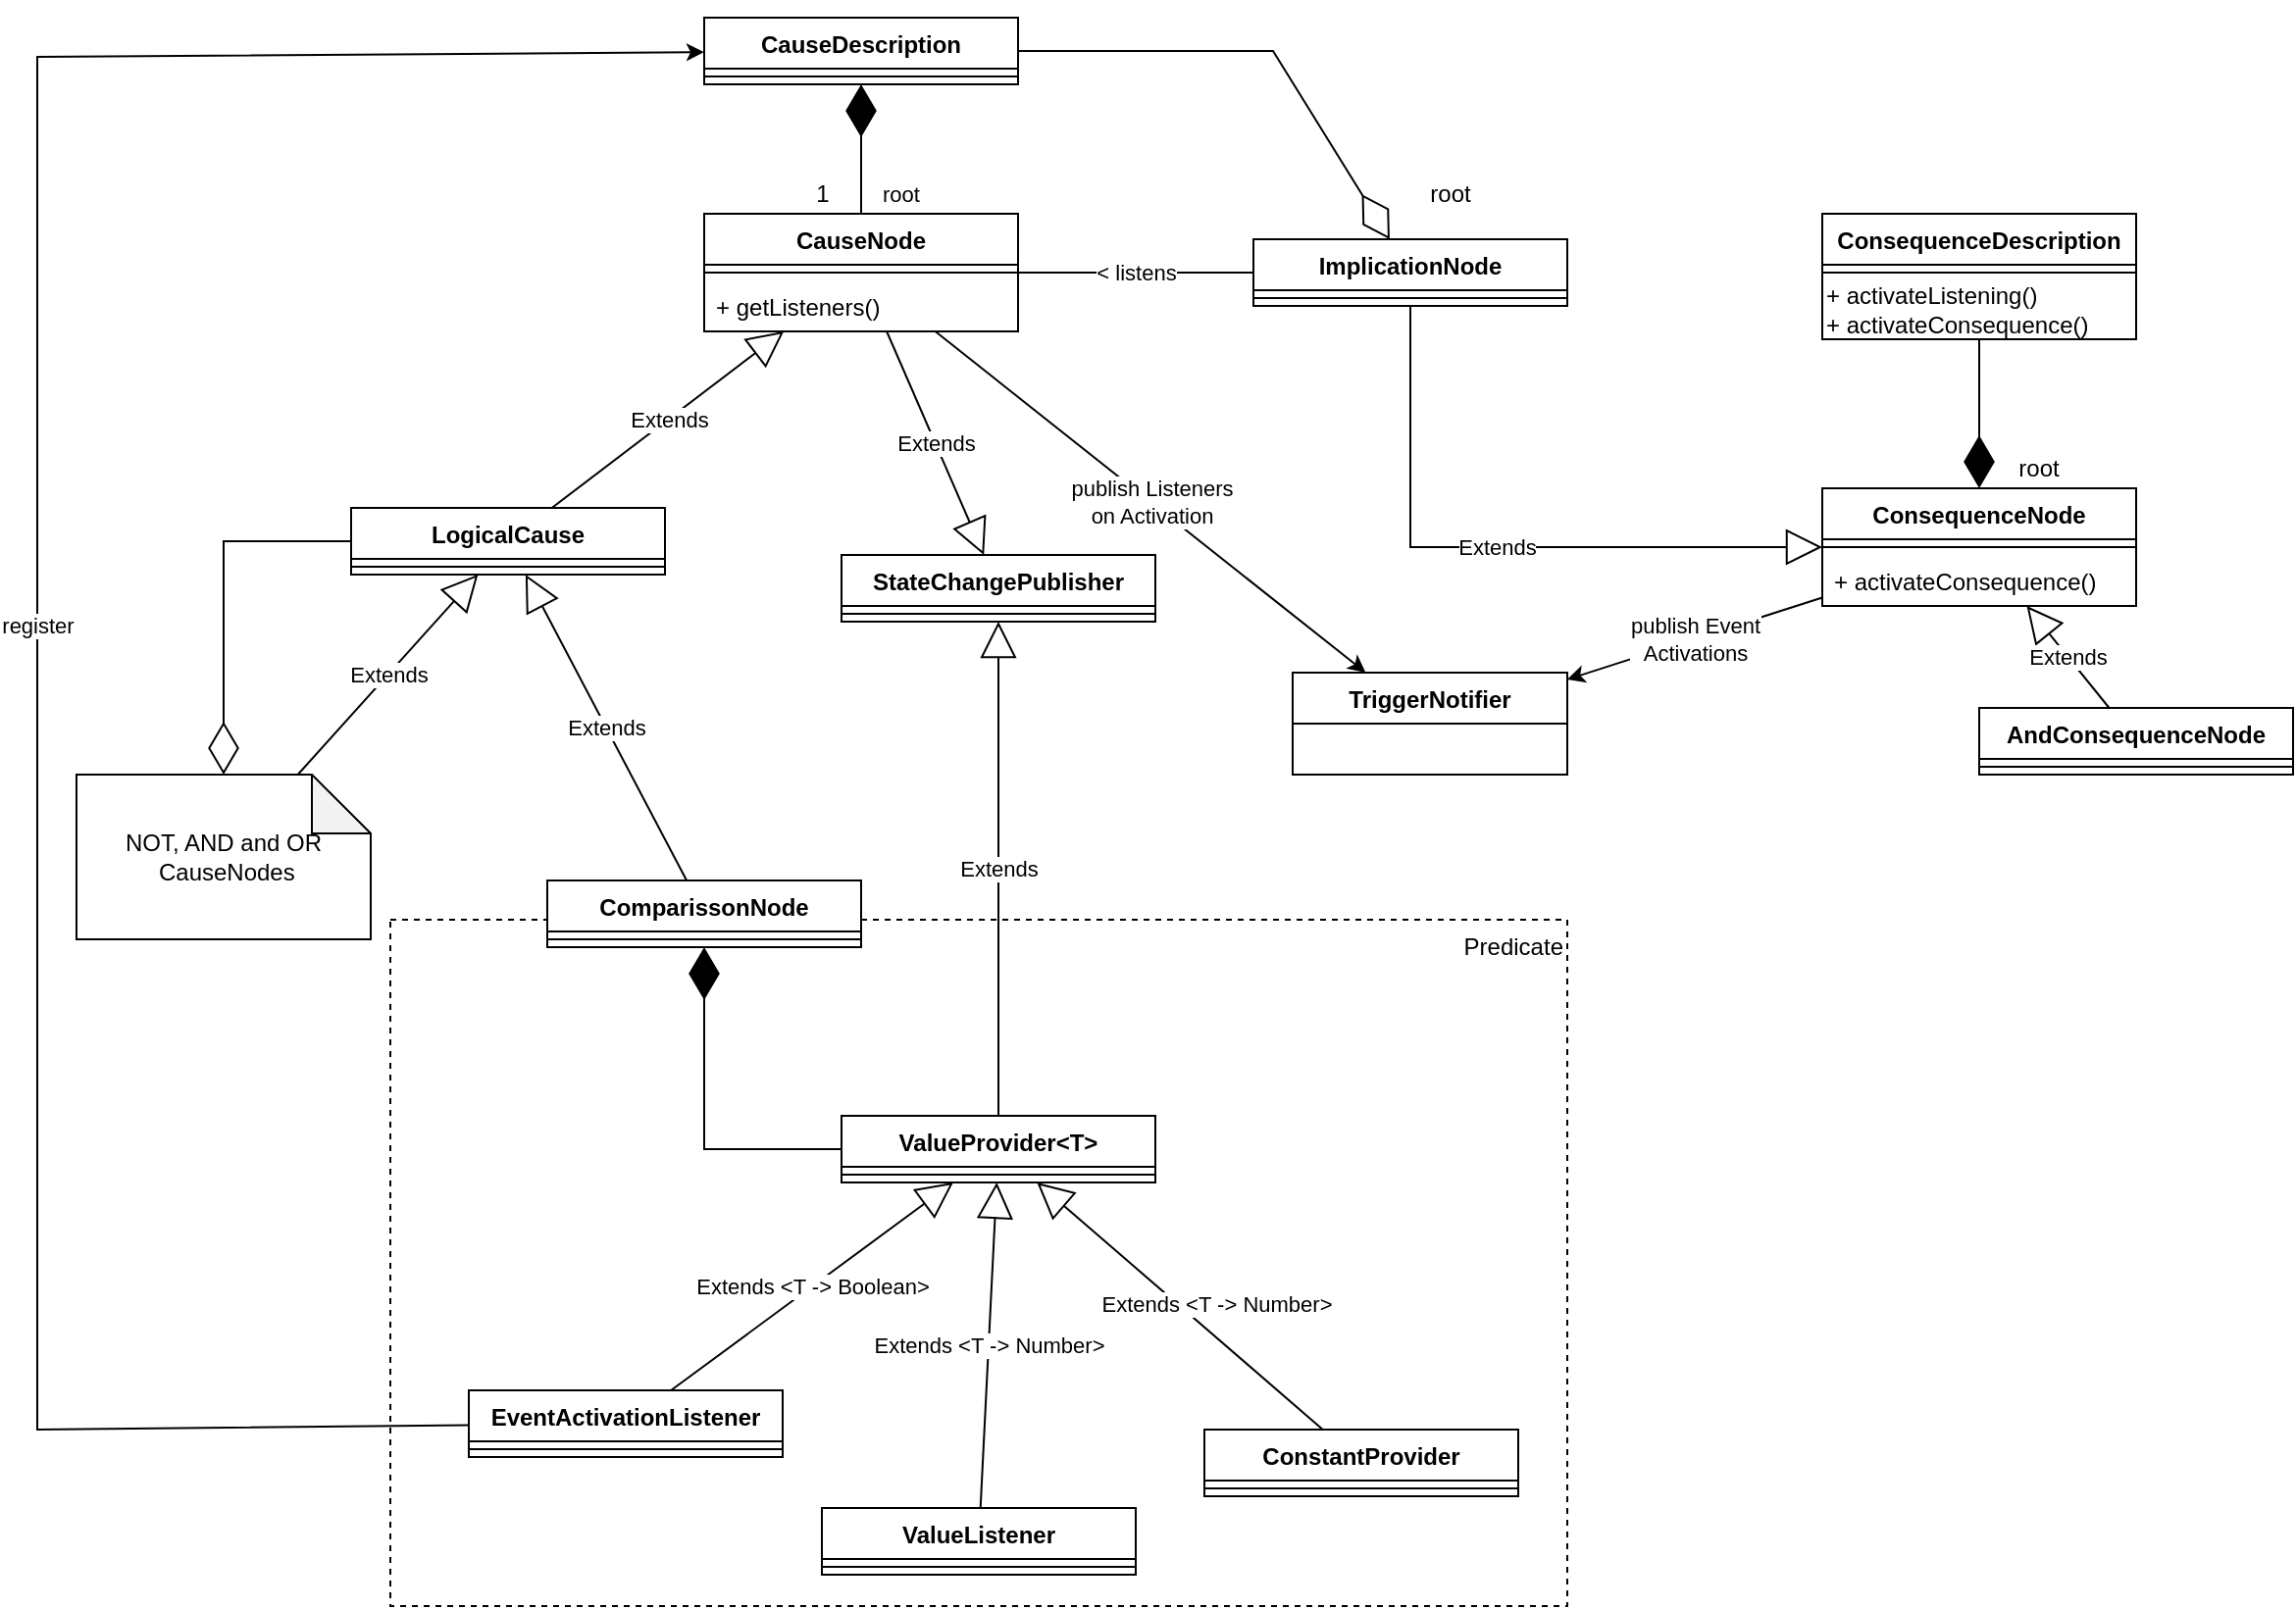 <mxfile version="16.5.1" type="device"><diagram id="XvbP_-tLDUmN1dMytv5E" name="Page-1"><mxGraphModel dx="4151" dy="2278" grid="1" gridSize="10" guides="1" tooltips="1" connect="1" arrows="1" fold="1" page="1" pageScale="1" pageWidth="1169" pageHeight="827" math="0" shadow="0"><root><mxCell id="0"/><mxCell id="1" parent="0"/><mxCell id="C9H2PQSaMTNofYjZsJUd-69" value="Predicate" style="rounded=0;whiteSpace=wrap;html=1;dashed=1;fillColor=default;align=right;verticalAlign=top;" parent="1" vertex="1"><mxGeometry x="170" y="790" width="600" height="350" as="geometry"/></mxCell><mxCell id="C9H2PQSaMTNofYjZsJUd-10" value="CauseNode" style="swimlane;fontStyle=1;align=center;verticalAlign=top;childLayout=stackLayout;horizontal=1;startSize=26;horizontalStack=0;resizeParent=1;resizeParentMax=0;resizeLast=0;collapsible=1;marginBottom=0;" parent="1" vertex="1"><mxGeometry x="330" y="430" width="160" height="60" as="geometry"/></mxCell><mxCell id="C9H2PQSaMTNofYjZsJUd-12" value="" style="line;strokeWidth=1;fillColor=none;align=left;verticalAlign=middle;spacingTop=-1;spacingLeft=3;spacingRight=3;rotatable=0;labelPosition=right;points=[];portConstraint=eastwest;" parent="C9H2PQSaMTNofYjZsJUd-10" vertex="1"><mxGeometry y="26" width="160" height="8" as="geometry"/></mxCell><mxCell id="C9H2PQSaMTNofYjZsJUd-13" value="+ getListeners()" style="text;strokeColor=none;fillColor=none;align=left;verticalAlign=top;spacingLeft=4;spacingRight=4;overflow=hidden;rotatable=0;points=[[0,0.5],[1,0.5]];portConstraint=eastwest;" parent="C9H2PQSaMTNofYjZsJUd-10" vertex="1"><mxGeometry y="34" width="160" height="26" as="geometry"/></mxCell><mxCell id="C9H2PQSaMTNofYjZsJUd-14" value="ConsequenceNode" style="swimlane;fontStyle=1;align=center;verticalAlign=top;childLayout=stackLayout;horizontal=1;startSize=26;horizontalStack=0;resizeParent=1;resizeParentMax=0;resizeLast=0;collapsible=1;marginBottom=0;" parent="1" vertex="1"><mxGeometry x="900" y="570" width="160" height="60" as="geometry"/></mxCell><mxCell id="C9H2PQSaMTNofYjZsJUd-16" value="" style="line;strokeWidth=1;fillColor=none;align=left;verticalAlign=middle;spacingTop=-1;spacingLeft=3;spacingRight=3;rotatable=0;labelPosition=right;points=[];portConstraint=eastwest;" parent="C9H2PQSaMTNofYjZsJUd-14" vertex="1"><mxGeometry y="26" width="160" height="8" as="geometry"/></mxCell><mxCell id="C9H2PQSaMTNofYjZsJUd-15" value="+ activateConsequence()" style="text;strokeColor=none;fillColor=none;align=left;verticalAlign=top;spacingLeft=4;spacingRight=4;overflow=hidden;rotatable=0;points=[[0,0.5],[1,0.5]];portConstraint=eastwest;" parent="C9H2PQSaMTNofYjZsJUd-14" vertex="1"><mxGeometry y="34" width="160" height="26" as="geometry"/></mxCell><mxCell id="C9H2PQSaMTNofYjZsJUd-18" value="TriggerNotifier" style="swimlane;fontStyle=1;childLayout=stackLayout;horizontal=1;startSize=26;fillColor=none;horizontalStack=0;resizeParent=1;resizeParentMax=0;resizeLast=0;collapsible=1;marginBottom=0;" parent="1" vertex="1"><mxGeometry x="630" y="664" width="140" height="52" as="geometry"/></mxCell><mxCell id="C9H2PQSaMTNofYjZsJUd-22" value="LogicalCause" style="swimlane;fontStyle=1;align=center;verticalAlign=top;childLayout=stackLayout;horizontal=1;startSize=26;horizontalStack=0;resizeParent=1;resizeParentMax=0;resizeLast=0;collapsible=1;marginBottom=0;" parent="1" vertex="1"><mxGeometry x="150" y="580" width="160" height="34" as="geometry"/></mxCell><mxCell id="C9H2PQSaMTNofYjZsJUd-24" value="" style="line;strokeWidth=1;fillColor=none;align=left;verticalAlign=middle;spacingTop=-1;spacingLeft=3;spacingRight=3;rotatable=0;labelPosition=right;points=[];portConstraint=eastwest;" parent="C9H2PQSaMTNofYjZsJUd-22" vertex="1"><mxGeometry y="26" width="160" height="8" as="geometry"/></mxCell><mxCell id="C9H2PQSaMTNofYjZsJUd-26" value="StateChangePublisher" style="swimlane;fontStyle=1;align=center;verticalAlign=top;childLayout=stackLayout;horizontal=1;startSize=26;horizontalStack=0;resizeParent=1;resizeParentMax=0;resizeLast=0;collapsible=1;marginBottom=0;" parent="1" vertex="1"><mxGeometry x="400" y="604" width="160" height="34" as="geometry"/></mxCell><mxCell id="C9H2PQSaMTNofYjZsJUd-28" value="" style="line;strokeWidth=1;fillColor=none;align=left;verticalAlign=middle;spacingTop=-1;spacingLeft=3;spacingRight=3;rotatable=0;labelPosition=right;points=[];portConstraint=eastwest;" parent="C9H2PQSaMTNofYjZsJUd-26" vertex="1"><mxGeometry y="26" width="160" height="8" as="geometry"/></mxCell><mxCell id="C9H2PQSaMTNofYjZsJUd-35" value="NOT, AND and OR&lt;br&gt;&amp;nbsp;CauseNodes" style="shape=note;whiteSpace=wrap;html=1;backgroundOutline=1;darkOpacity=0.05;" parent="1" vertex="1"><mxGeometry x="10" y="716" width="150" height="84" as="geometry"/></mxCell><mxCell id="C9H2PQSaMTNofYjZsJUd-38" value="ComparissonNode" style="swimlane;fontStyle=1;align=center;verticalAlign=top;childLayout=stackLayout;horizontal=1;startSize=26;horizontalStack=0;resizeParent=1;resizeParentMax=0;resizeLast=0;collapsible=1;marginBottom=0;" parent="1" vertex="1"><mxGeometry x="250" y="770" width="160" height="34" as="geometry"/></mxCell><mxCell id="C9H2PQSaMTNofYjZsJUd-40" value="" style="line;strokeWidth=1;fillColor=none;align=left;verticalAlign=middle;spacingTop=-1;spacingLeft=3;spacingRight=3;rotatable=0;labelPosition=right;points=[];portConstraint=eastwest;" parent="C9H2PQSaMTNofYjZsJUd-38" vertex="1"><mxGeometry y="26" width="160" height="8" as="geometry"/></mxCell><mxCell id="C9H2PQSaMTNofYjZsJUd-42" value="ValueProvider&lt;T&gt;" style="swimlane;fontStyle=1;align=center;verticalAlign=top;childLayout=stackLayout;horizontal=1;startSize=26;horizontalStack=0;resizeParent=1;resizeParentMax=0;resizeLast=0;collapsible=1;marginBottom=0;" parent="1" vertex="1"><mxGeometry x="400" y="890" width="160" height="34" as="geometry"/></mxCell><mxCell id="C9H2PQSaMTNofYjZsJUd-44" value="" style="line;strokeWidth=1;fillColor=none;align=left;verticalAlign=middle;spacingTop=-1;spacingLeft=3;spacingRight=3;rotatable=0;labelPosition=right;points=[];portConstraint=eastwest;" parent="C9H2PQSaMTNofYjZsJUd-42" vertex="1"><mxGeometry y="26" width="160" height="8" as="geometry"/></mxCell><mxCell id="C9H2PQSaMTNofYjZsJUd-46" value="ConstantProvider" style="swimlane;fontStyle=1;align=center;verticalAlign=top;childLayout=stackLayout;horizontal=1;startSize=26;horizontalStack=0;resizeParent=1;resizeParentMax=0;resizeLast=0;collapsible=1;marginBottom=0;" parent="1" vertex="1"><mxGeometry x="585" y="1050" width="160" height="34" as="geometry"/></mxCell><mxCell id="C9H2PQSaMTNofYjZsJUd-48" value="" style="line;strokeWidth=1;fillColor=none;align=left;verticalAlign=middle;spacingTop=-1;spacingLeft=3;spacingRight=3;rotatable=0;labelPosition=right;points=[];portConstraint=eastwest;" parent="C9H2PQSaMTNofYjZsJUd-46" vertex="1"><mxGeometry y="26" width="160" height="8" as="geometry"/></mxCell><mxCell id="C9H2PQSaMTNofYjZsJUd-50" value="ValueListener" style="swimlane;fontStyle=1;align=center;verticalAlign=top;childLayout=stackLayout;horizontal=1;startSize=26;horizontalStack=0;resizeParent=1;resizeParentMax=0;resizeLast=0;collapsible=1;marginBottom=0;" parent="1" vertex="1"><mxGeometry x="390" y="1090" width="160" height="34" as="geometry"/></mxCell><mxCell id="C9H2PQSaMTNofYjZsJUd-52" value="" style="line;strokeWidth=1;fillColor=none;align=left;verticalAlign=middle;spacingTop=-1;spacingLeft=3;spacingRight=3;rotatable=0;labelPosition=right;points=[];portConstraint=eastwest;" parent="C9H2PQSaMTNofYjZsJUd-50" vertex="1"><mxGeometry y="26" width="160" height="8" as="geometry"/></mxCell><mxCell id="C9H2PQSaMTNofYjZsJUd-54" value="Extends" style="endArrow=block;endSize=16;endFill=0;html=1;rounded=0;" parent="1" source="C9H2PQSaMTNofYjZsJUd-38" target="C9H2PQSaMTNofYjZsJUd-22" edge="1"><mxGeometry width="160" relative="1" as="geometry"><mxPoint x="470" y="700" as="sourcePoint"/><mxPoint x="460" y="670" as="targetPoint"/></mxGeometry></mxCell><mxCell id="C9H2PQSaMTNofYjZsJUd-55" value="Extends" style="endArrow=block;endSize=16;endFill=0;html=1;rounded=0;" parent="1" source="C9H2PQSaMTNofYjZsJUd-22" target="C9H2PQSaMTNofYjZsJUd-10" edge="1"><mxGeometry width="160" relative="1" as="geometry"><mxPoint x="361.267" y="740" as="sourcePoint"/><mxPoint x="288.733" y="676" as="targetPoint"/></mxGeometry></mxCell><mxCell id="C9H2PQSaMTNofYjZsJUd-56" value="Extends" style="endArrow=block;endSize=16;endFill=0;html=1;rounded=0;" parent="1" source="C9H2PQSaMTNofYjZsJUd-10" target="C9H2PQSaMTNofYjZsJUd-26" edge="1"><mxGeometry width="160" relative="1" as="geometry"><mxPoint x="361.267" y="740" as="sourcePoint"/><mxPoint x="288.733" y="676" as="targetPoint"/></mxGeometry></mxCell><mxCell id="C9H2PQSaMTNofYjZsJUd-57" value="Extends" style="endArrow=block;endSize=16;endFill=0;html=1;rounded=0;" parent="1" source="C9H2PQSaMTNofYjZsJUd-42" target="C9H2PQSaMTNofYjZsJUd-26" edge="1"><mxGeometry width="160" relative="1" as="geometry"><mxPoint x="434.333" y="440" as="sourcePoint"/><mxPoint x="600" y="350" as="targetPoint"/><Array as="points"><mxPoint x="480" y="750"/></Array></mxGeometry></mxCell><mxCell id="C9H2PQSaMTNofYjZsJUd-58" value="Extends &amp;lt;T -&amp;gt; Number&amp;gt;" style="endArrow=block;endSize=16;endFill=0;html=1;rounded=0;" parent="1" source="C9H2PQSaMTNofYjZsJUd-50" target="C9H2PQSaMTNofYjZsJUd-42" edge="1"><mxGeometry width="160" relative="1" as="geometry"><mxPoint x="485.439" y="900" as="sourcePoint"/><mxPoint x="424.561" y="326" as="targetPoint"/><Array as="points"/></mxGeometry></mxCell><mxCell id="C9H2PQSaMTNofYjZsJUd-59" value="Extends &amp;lt;T -&amp;gt; Number&amp;gt;" style="endArrow=block;endSize=16;endFill=0;html=1;rounded=0;" parent="1" source="C9H2PQSaMTNofYjZsJUd-46" target="C9H2PQSaMTNofYjZsJUd-42" edge="1"><mxGeometry x="-0.143" y="-13" width="160" relative="1" as="geometry"><mxPoint x="404.895" y="1090" as="sourcePoint"/><mxPoint x="465.105" y="986" as="targetPoint"/><mxPoint as="offset"/></mxGeometry></mxCell><mxCell id="C9H2PQSaMTNofYjZsJUd-60" value="" style="endArrow=diamondThin;endFill=1;endSize=24;html=1;rounded=0;" parent="1" source="C9H2PQSaMTNofYjZsJUd-42" target="C9H2PQSaMTNofYjZsJUd-38" edge="1"><mxGeometry width="160" relative="1" as="geometry"><mxPoint x="350" y="650" as="sourcePoint"/><mxPoint x="510" y="650" as="targetPoint"/><Array as="points"><mxPoint x="330" y="907"/></Array></mxGeometry></mxCell><mxCell id="C9H2PQSaMTNofYjZsJUd-61" value="EventActivationListener" style="swimlane;fontStyle=1;align=center;verticalAlign=top;childLayout=stackLayout;horizontal=1;startSize=26;horizontalStack=0;resizeParent=1;resizeParentMax=0;resizeLast=0;collapsible=1;marginBottom=0;" parent="1" vertex="1"><mxGeometry x="210" y="1030" width="160" height="34" as="geometry"/></mxCell><mxCell id="C9H2PQSaMTNofYjZsJUd-63" value="" style="line;strokeWidth=1;fillColor=none;align=left;verticalAlign=middle;spacingTop=-1;spacingLeft=3;spacingRight=3;rotatable=0;labelPosition=right;points=[];portConstraint=eastwest;" parent="C9H2PQSaMTNofYjZsJUd-61" vertex="1"><mxGeometry y="26" width="160" height="8" as="geometry"/></mxCell><mxCell id="C9H2PQSaMTNofYjZsJUd-65" value="Extends &amp;lt;T -&amp;gt; Boolean&amp;gt;" style="endArrow=block;endSize=16;endFill=0;html=1;rounded=0;" parent="1" source="C9H2PQSaMTNofYjZsJUd-61" target="C9H2PQSaMTNofYjZsJUd-42" edge="1"><mxGeometry width="160" relative="1" as="geometry"><mxPoint x="70" y="910" as="sourcePoint"/><mxPoint x="200" y="780" as="targetPoint"/><Array as="points"/></mxGeometry></mxCell><mxCell id="C9H2PQSaMTNofYjZsJUd-71" value="" style="endArrow=diamondThin;endFill=0;endSize=24;html=1;rounded=0;" parent="1" source="C9H2PQSaMTNofYjZsJUd-22" target="C9H2PQSaMTNofYjZsJUd-35" edge="1"><mxGeometry width="160" relative="1" as="geometry"><mxPoint x="180" y="790" as="sourcePoint"/><mxPoint x="210" y="590" as="targetPoint"/><Array as="points"><mxPoint x="85" y="597"/></Array></mxGeometry></mxCell><mxCell id="C9H2PQSaMTNofYjZsJUd-72" value="Extends" style="endArrow=block;endSize=16;endFill=0;html=1;rounded=0;" parent="1" source="C9H2PQSaMTNofYjZsJUd-35" target="C9H2PQSaMTNofYjZsJUd-22" edge="1"><mxGeometry width="160" relative="1" as="geometry"><mxPoint x="331.053" y="780" as="sourcePoint"/><mxPoint x="248.947" y="624" as="targetPoint"/></mxGeometry></mxCell><mxCell id="C9H2PQSaMTNofYjZsJUd-73" value="AndConsequenceNode" style="swimlane;fontStyle=1;align=center;verticalAlign=top;childLayout=stackLayout;horizontal=1;startSize=26;horizontalStack=0;resizeParent=1;resizeParentMax=0;resizeLast=0;collapsible=1;marginBottom=0;" parent="1" vertex="1"><mxGeometry x="980" y="682" width="160" height="34" as="geometry"/></mxCell><mxCell id="C9H2PQSaMTNofYjZsJUd-74" value="" style="line;strokeWidth=1;fillColor=none;align=left;verticalAlign=middle;spacingTop=-1;spacingLeft=3;spacingRight=3;rotatable=0;labelPosition=right;points=[];portConstraint=eastwest;" parent="C9H2PQSaMTNofYjZsJUd-73" vertex="1"><mxGeometry y="26" width="160" height="8" as="geometry"/></mxCell><mxCell id="C9H2PQSaMTNofYjZsJUd-76" value="Extends" style="endArrow=block;endSize=16;endFill=0;html=1;rounded=0;" parent="1" source="C9H2PQSaMTNofYjZsJUd-73" target="C9H2PQSaMTNofYjZsJUd-14" edge="1"><mxGeometry width="160" relative="1" as="geometry"><mxPoint x="900" y="630" as="sourcePoint"/><mxPoint x="504.332" y="396" as="targetPoint"/><Array as="points"/></mxGeometry></mxCell><mxCell id="C9H2PQSaMTNofYjZsJUd-77" value="ConsequenceDescription" style="swimlane;fontStyle=1;align=center;verticalAlign=top;childLayout=stackLayout;horizontal=1;startSize=26;horizontalStack=0;resizeParent=1;resizeParentMax=0;resizeLast=0;collapsible=1;marginBottom=0;fillColor=default;" parent="1" vertex="1"><mxGeometry x="900" y="430" width="160" height="64" as="geometry"/></mxCell><mxCell id="C9H2PQSaMTNofYjZsJUd-79" value="" style="line;strokeWidth=1;fillColor=none;align=left;verticalAlign=middle;spacingTop=-1;spacingLeft=3;spacingRight=3;rotatable=0;labelPosition=right;points=[];portConstraint=eastwest;" parent="C9H2PQSaMTNofYjZsJUd-77" vertex="1"><mxGeometry y="26" width="160" height="8" as="geometry"/></mxCell><mxCell id="C9H2PQSaMTNofYjZsJUd-107" value="" style="endArrow=diamondThin;endFill=1;endSize=24;html=1;rounded=0;startArrow=none;" parent="C9H2PQSaMTNofYjZsJUd-77" source="C9H2PQSaMTNofYjZsJUd-110" target="C9H2PQSaMTNofYjZsJUd-77" edge="1"><mxGeometry width="160" relative="1" as="geometry"><mxPoint x="70" y="184" as="sourcePoint"/><mxPoint x="70" y="118" as="targetPoint"/><Array as="points"/></mxGeometry></mxCell><mxCell id="C9H2PQSaMTNofYjZsJUd-110" value="+ activateListening()&lt;br&gt;+ activateConsequence()" style="text;html=1;strokeColor=none;fillColor=none;align=left;verticalAlign=middle;whiteSpace=wrap;rounded=0;" parent="C9H2PQSaMTNofYjZsJUd-77" vertex="1"><mxGeometry y="34" width="160" height="30" as="geometry"/></mxCell><mxCell id="C9H2PQSaMTNofYjZsJUd-81" value="" style="endArrow=diamondThin;endFill=0;endSize=24;html=1;rounded=0;" parent="1" source="C9H2PQSaMTNofYjZsJUd-98" target="C9H2PQSaMTNofYjZsJUd-84" edge="1"><mxGeometry x="-0.33" y="-1" width="160" relative="1" as="geometry"><mxPoint x="350" y="220" as="sourcePoint"/><mxPoint x="650" y="430" as="targetPoint"/><Array as="points"><mxPoint x="620" y="347"/></Array><mxPoint as="offset"/></mxGeometry></mxCell><mxCell id="C9H2PQSaMTNofYjZsJUd-82" value="" style="endArrow=diamondThin;endFill=1;endSize=24;html=1;rounded=0;" parent="1" source="C9H2PQSaMTNofYjZsJUd-77" target="C9H2PQSaMTNofYjZsJUd-14" edge="1"><mxGeometry width="160" relative="1" as="geometry"><mxPoint x="810" y="230" as="sourcePoint"/><mxPoint x="920" y="360" as="targetPoint"/><Array as="points"/></mxGeometry></mxCell><mxCell id="C9H2PQSaMTNofYjZsJUd-84" value="ImplicationNode" style="swimlane;fontStyle=1;align=center;verticalAlign=top;childLayout=stackLayout;horizontal=1;startSize=26;horizontalStack=0;resizeParent=1;resizeParentMax=0;resizeLast=0;collapsible=1;marginBottom=0;" parent="1" vertex="1"><mxGeometry x="610" y="443" width="160" height="34" as="geometry"/></mxCell><mxCell id="C9H2PQSaMTNofYjZsJUd-85" value="" style="line;strokeWidth=1;fillColor=none;align=left;verticalAlign=middle;spacingTop=-1;spacingLeft=3;spacingRight=3;rotatable=0;labelPosition=right;points=[];portConstraint=eastwest;" parent="C9H2PQSaMTNofYjZsJUd-84" vertex="1"><mxGeometry y="26" width="160" height="8" as="geometry"/></mxCell><mxCell id="C9H2PQSaMTNofYjZsJUd-95" value="root" style="text;html=1;align=center;verticalAlign=middle;resizable=0;points=[];autosize=1;strokeColor=none;fillColor=none;" parent="1" vertex="1"><mxGeometry x="690" y="410" width="40" height="20" as="geometry"/></mxCell><mxCell id="C9H2PQSaMTNofYjZsJUd-98" value="CauseDescription" style="swimlane;fontStyle=1;align=center;verticalAlign=top;childLayout=stackLayout;horizontal=1;startSize=26;horizontalStack=0;resizeParent=1;resizeParentMax=0;resizeLast=0;collapsible=1;marginBottom=0;fillColor=default;" parent="1" vertex="1"><mxGeometry x="330" y="330" width="160" height="34" as="geometry"/></mxCell><mxCell id="C9H2PQSaMTNofYjZsJUd-99" value="" style="line;strokeWidth=1;fillColor=none;align=left;verticalAlign=middle;spacingTop=-1;spacingLeft=3;spacingRight=3;rotatable=0;labelPosition=right;points=[];portConstraint=eastwest;" parent="C9H2PQSaMTNofYjZsJUd-98" vertex="1"><mxGeometry y="26" width="160" height="8" as="geometry"/></mxCell><mxCell id="C9H2PQSaMTNofYjZsJUd-102" value="&amp;lt; listens" style="endArrow=none;html=1;rounded=0;" parent="1" source="C9H2PQSaMTNofYjZsJUd-10" target="C9H2PQSaMTNofYjZsJUd-84" edge="1"><mxGeometry width="50" height="50" relative="1" as="geometry"><mxPoint x="660" y="630" as="sourcePoint"/><mxPoint x="950" y="643" as="targetPoint"/><Array as="points"><mxPoint x="510" y="460"/></Array></mxGeometry></mxCell><mxCell id="C9H2PQSaMTNofYjZsJUd-103" value="" style="endArrow=diamondThin;endFill=1;endSize=24;html=1;rounded=0;" parent="1" source="C9H2PQSaMTNofYjZsJUd-10" target="C9H2PQSaMTNofYjZsJUd-98" edge="1"><mxGeometry width="160" relative="1" as="geometry"><mxPoint x="910" y="470" as="sourcePoint"/><mxPoint x="780" y="470" as="targetPoint"/><Array as="points"/></mxGeometry></mxCell><mxCell id="C9H2PQSaMTNofYjZsJUd-104" value="root" style="edgeLabel;html=1;align=center;verticalAlign=middle;resizable=0;points=[];" parent="C9H2PQSaMTNofYjZsJUd-103" vertex="1" connectable="0"><mxGeometry x="0.314" y="3" relative="1" as="geometry"><mxPoint x="23" y="33" as="offset"/></mxGeometry></mxCell><mxCell id="C9H2PQSaMTNofYjZsJUd-105" value="1" style="text;html=1;align=center;verticalAlign=middle;resizable=0;points=[];autosize=1;strokeColor=none;fillColor=none;" parent="1" vertex="1"><mxGeometry x="380" y="410" width="20" height="20" as="geometry"/></mxCell><mxCell id="C9H2PQSaMTNofYjZsJUd-109" value="Extends" style="endArrow=block;endSize=16;endFill=0;html=1;rounded=0;" parent="1" source="C9H2PQSaMTNofYjZsJUd-84" target="C9H2PQSaMTNofYjZsJUd-14" edge="1"><mxGeometry width="160" relative="1" as="geometry"><mxPoint x="490" y="900.0" as="sourcePoint"/><mxPoint x="490" y="700" as="targetPoint"/><Array as="points"><mxPoint x="690" y="600"/></Array></mxGeometry></mxCell><mxCell id="C9H2PQSaMTNofYjZsJUd-112" value="publish Listeners&lt;br&gt;on Activation" style="endArrow=classic;html=1;rounded=0;" parent="1" source="C9H2PQSaMTNofYjZsJUd-10" target="C9H2PQSaMTNofYjZsJUd-18" edge="1"><mxGeometry width="50" height="50" relative="1" as="geometry"><mxPoint x="590" y="660" as="sourcePoint"/><mxPoint x="640" y="610" as="targetPoint"/></mxGeometry></mxCell><mxCell id="C9H2PQSaMTNofYjZsJUd-113" value="publish Event&lt;br&gt;Activations" style="endArrow=classic;html=1;rounded=0;" parent="1" source="C9H2PQSaMTNofYjZsJUd-14" target="C9H2PQSaMTNofYjZsJUd-18" edge="1"><mxGeometry width="50" height="50" relative="1" as="geometry"><mxPoint x="900.002" y="850" as="sourcePoint"/><mxPoint x="1166.951" y="1030" as="targetPoint"/></mxGeometry></mxCell><mxCell id="C9H2PQSaMTNofYjZsJUd-116" value="register" style="endArrow=classic;html=1;rounded=0;" parent="1" source="C9H2PQSaMTNofYjZsJUd-61" target="C9H2PQSaMTNofYjZsJUd-98" edge="1"><mxGeometry width="50" height="50" relative="1" as="geometry"><mxPoint x="20" y="1090" as="sourcePoint"/><mxPoint x="70" y="1040" as="targetPoint"/><Array as="points"><mxPoint x="-10" y="1050"/><mxPoint x="-10" y="350"/></Array></mxGeometry></mxCell><mxCell id="C9H2PQSaMTNofYjZsJUd-117" value="root" style="text;html=1;align=center;verticalAlign=middle;resizable=0;points=[];autosize=1;strokeColor=none;fillColor=none;" parent="1" vertex="1"><mxGeometry x="990" y="550" width="40" height="20" as="geometry"/></mxCell></root></mxGraphModel></diagram></mxfile>